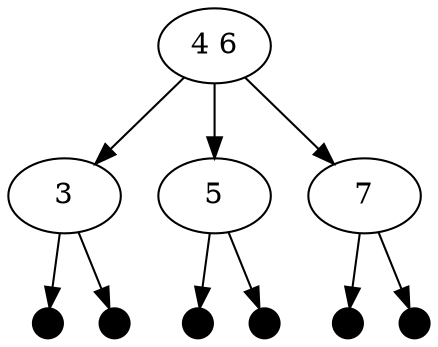 digraph tree {
  0[label="4 6"]
  0 -> 1
  0 -> 4
  0 -> 7
  1[label="3"]
  1 -> 2
  1 -> 3
  2[shape="point",width=0.2]
  3[shape="point",width=0.2]
  4[label="5"]
  4 -> 5
  4 -> 6
  5[shape="point",width=0.2]
  6[shape="point",width=0.2]
  7[label="7"]
  7 -> 8
  7 -> 9
  8[shape="point",width=0.2]
  9[shape="point",width=0.2]
}
